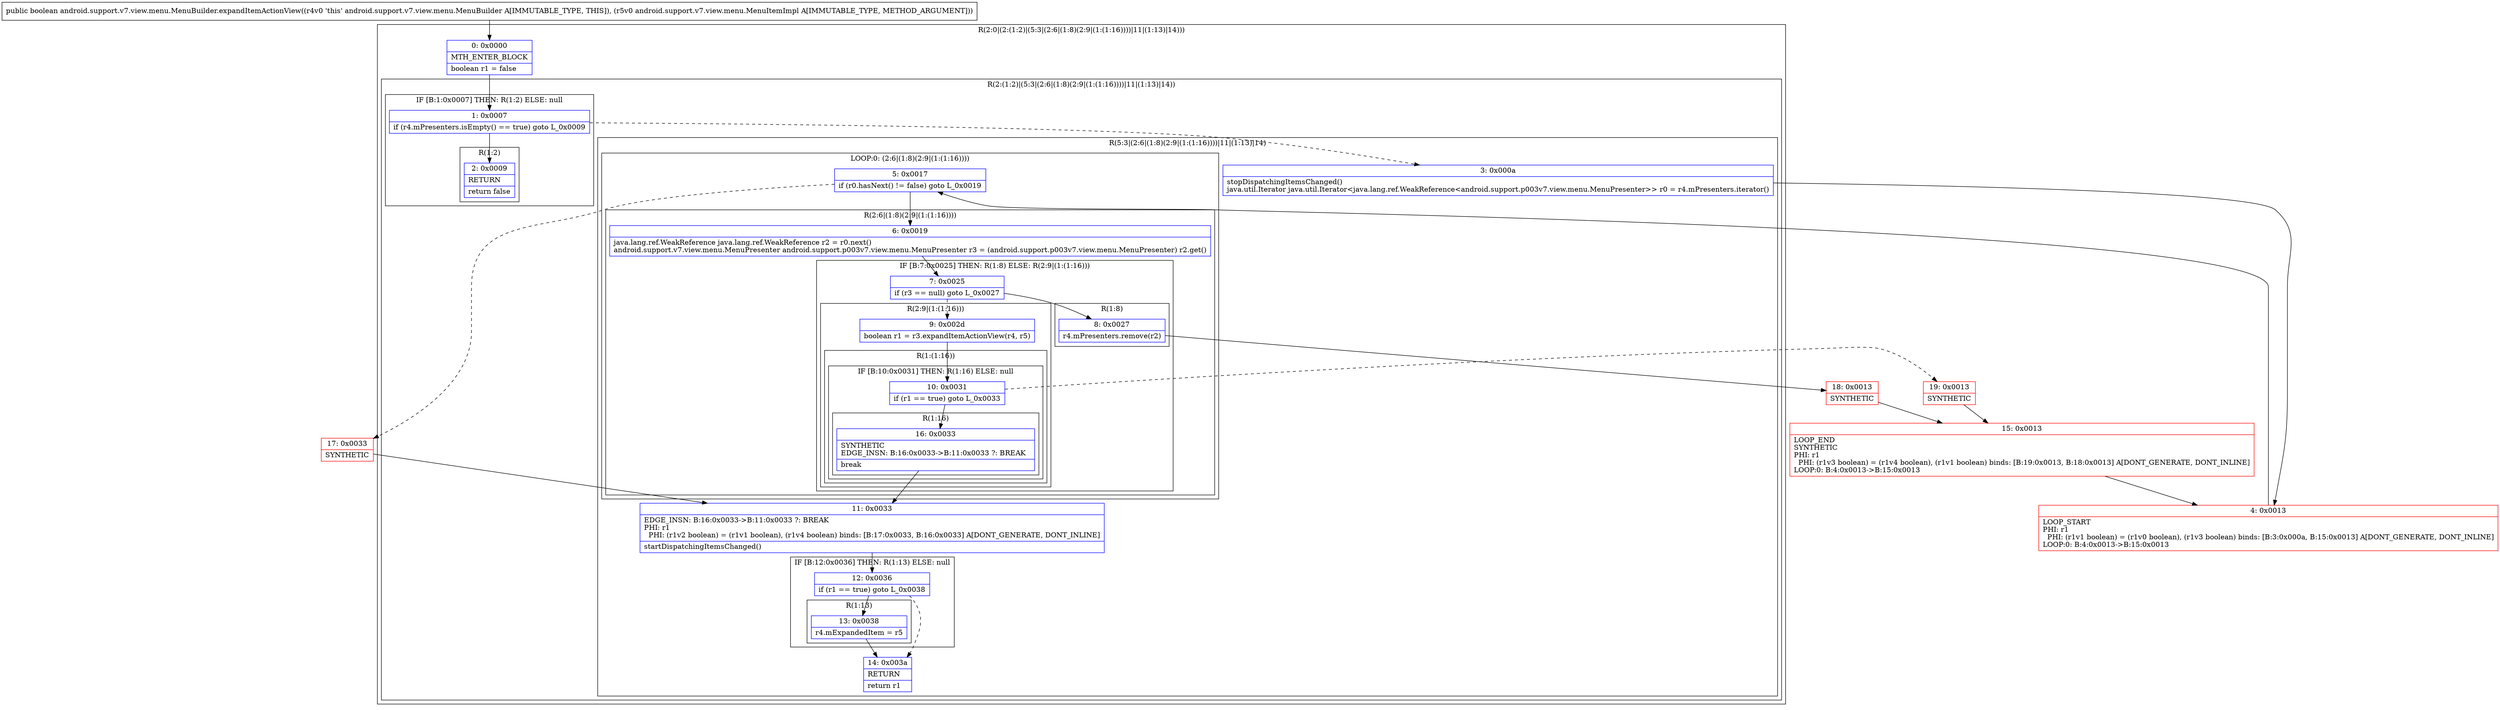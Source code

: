 digraph "CFG forandroid.support.v7.view.menu.MenuBuilder.expandItemActionView(Landroid\/support\/v7\/view\/menu\/MenuItemImpl;)Z" {
subgraph cluster_Region_1076821989 {
label = "R(2:0|(2:(1:2)|(5:3|(2:6|(1:8)(2:9|(1:(1:16))))|11|(1:13)|14)))";
node [shape=record,color=blue];
Node_0 [shape=record,label="{0\:\ 0x0000|MTH_ENTER_BLOCK\l|boolean r1 = false\l}"];
subgraph cluster_Region_448606455 {
label = "R(2:(1:2)|(5:3|(2:6|(1:8)(2:9|(1:(1:16))))|11|(1:13)|14))";
node [shape=record,color=blue];
subgraph cluster_IfRegion_2140873005 {
label = "IF [B:1:0x0007] THEN: R(1:2) ELSE: null";
node [shape=record,color=blue];
Node_1 [shape=record,label="{1\:\ 0x0007|if (r4.mPresenters.isEmpty() == true) goto L_0x0009\l}"];
subgraph cluster_Region_325716378 {
label = "R(1:2)";
node [shape=record,color=blue];
Node_2 [shape=record,label="{2\:\ 0x0009|RETURN\l|return false\l}"];
}
}
subgraph cluster_Region_82157064 {
label = "R(5:3|(2:6|(1:8)(2:9|(1:(1:16))))|11|(1:13)|14)";
node [shape=record,color=blue];
Node_3 [shape=record,label="{3\:\ 0x000a|stopDispatchingItemsChanged()\ljava.util.Iterator java.util.Iterator\<java.lang.ref.WeakReference\<android.support.p003v7.view.menu.MenuPresenter\>\> r0 = r4.mPresenters.iterator()\l}"];
subgraph cluster_LoopRegion_1418552389 {
label = "LOOP:0: (2:6|(1:8)(2:9|(1:(1:16))))";
node [shape=record,color=blue];
Node_5 [shape=record,label="{5\:\ 0x0017|if (r0.hasNext() != false) goto L_0x0019\l}"];
subgraph cluster_Region_1017606326 {
label = "R(2:6|(1:8)(2:9|(1:(1:16))))";
node [shape=record,color=blue];
Node_6 [shape=record,label="{6\:\ 0x0019|java.lang.ref.WeakReference java.lang.ref.WeakReference r2 = r0.next()\landroid.support.v7.view.menu.MenuPresenter android.support.p003v7.view.menu.MenuPresenter r3 = (android.support.p003v7.view.menu.MenuPresenter) r2.get()\l}"];
subgraph cluster_IfRegion_1005834345 {
label = "IF [B:7:0x0025] THEN: R(1:8) ELSE: R(2:9|(1:(1:16)))";
node [shape=record,color=blue];
Node_7 [shape=record,label="{7\:\ 0x0025|if (r3 == null) goto L_0x0027\l}"];
subgraph cluster_Region_337296628 {
label = "R(1:8)";
node [shape=record,color=blue];
Node_8 [shape=record,label="{8\:\ 0x0027|r4.mPresenters.remove(r2)\l}"];
}
subgraph cluster_Region_1274381200 {
label = "R(2:9|(1:(1:16)))";
node [shape=record,color=blue];
Node_9 [shape=record,label="{9\:\ 0x002d|boolean r1 = r3.expandItemActionView(r4, r5)\l}"];
subgraph cluster_Region_540382561 {
label = "R(1:(1:16))";
node [shape=record,color=blue];
subgraph cluster_IfRegion_864258214 {
label = "IF [B:10:0x0031] THEN: R(1:16) ELSE: null";
node [shape=record,color=blue];
Node_10 [shape=record,label="{10\:\ 0x0031|if (r1 == true) goto L_0x0033\l}"];
subgraph cluster_Region_1409032984 {
label = "R(1:16)";
node [shape=record,color=blue];
Node_16 [shape=record,label="{16\:\ 0x0033|SYNTHETIC\lEDGE_INSN: B:16:0x0033\-\>B:11:0x0033 ?: BREAK  \l|break\l}"];
}
}
}
}
}
}
}
Node_11 [shape=record,label="{11\:\ 0x0033|EDGE_INSN: B:16:0x0033\-\>B:11:0x0033 ?: BREAK  \lPHI: r1 \l  PHI: (r1v2 boolean) = (r1v1 boolean), (r1v4 boolean) binds: [B:17:0x0033, B:16:0x0033] A[DONT_GENERATE, DONT_INLINE]\l|startDispatchingItemsChanged()\l}"];
subgraph cluster_IfRegion_1428667566 {
label = "IF [B:12:0x0036] THEN: R(1:13) ELSE: null";
node [shape=record,color=blue];
Node_12 [shape=record,label="{12\:\ 0x0036|if (r1 == true) goto L_0x0038\l}"];
subgraph cluster_Region_1976099331 {
label = "R(1:13)";
node [shape=record,color=blue];
Node_13 [shape=record,label="{13\:\ 0x0038|r4.mExpandedItem = r5\l}"];
}
}
Node_14 [shape=record,label="{14\:\ 0x003a|RETURN\l|return r1\l}"];
}
}
}
Node_4 [shape=record,color=red,label="{4\:\ 0x0013|LOOP_START\lPHI: r1 \l  PHI: (r1v1 boolean) = (r1v0 boolean), (r1v3 boolean) binds: [B:3:0x000a, B:15:0x0013] A[DONT_GENERATE, DONT_INLINE]\lLOOP:0: B:4:0x0013\-\>B:15:0x0013\l}"];
Node_15 [shape=record,color=red,label="{15\:\ 0x0013|LOOP_END\lSYNTHETIC\lPHI: r1 \l  PHI: (r1v3 boolean) = (r1v4 boolean), (r1v1 boolean) binds: [B:19:0x0013, B:18:0x0013] A[DONT_GENERATE, DONT_INLINE]\lLOOP:0: B:4:0x0013\-\>B:15:0x0013\l}"];
Node_17 [shape=record,color=red,label="{17\:\ 0x0033|SYNTHETIC\l}"];
Node_18 [shape=record,color=red,label="{18\:\ 0x0013|SYNTHETIC\l}"];
Node_19 [shape=record,color=red,label="{19\:\ 0x0013|SYNTHETIC\l}"];
MethodNode[shape=record,label="{public boolean android.support.v7.view.menu.MenuBuilder.expandItemActionView((r4v0 'this' android.support.v7.view.menu.MenuBuilder A[IMMUTABLE_TYPE, THIS]), (r5v0 android.support.v7.view.menu.MenuItemImpl A[IMMUTABLE_TYPE, METHOD_ARGUMENT])) }"];
MethodNode -> Node_0;
Node_0 -> Node_1;
Node_1 -> Node_2;
Node_1 -> Node_3[style=dashed];
Node_3 -> Node_4;
Node_5 -> Node_6;
Node_5 -> Node_17[style=dashed];
Node_6 -> Node_7;
Node_7 -> Node_8;
Node_7 -> Node_9[style=dashed];
Node_8 -> Node_18;
Node_9 -> Node_10;
Node_10 -> Node_16;
Node_10 -> Node_19[style=dashed];
Node_16 -> Node_11;
Node_11 -> Node_12;
Node_12 -> Node_13;
Node_12 -> Node_14[style=dashed];
Node_13 -> Node_14;
Node_4 -> Node_5;
Node_15 -> Node_4;
Node_17 -> Node_11;
Node_18 -> Node_15;
Node_19 -> Node_15;
}

